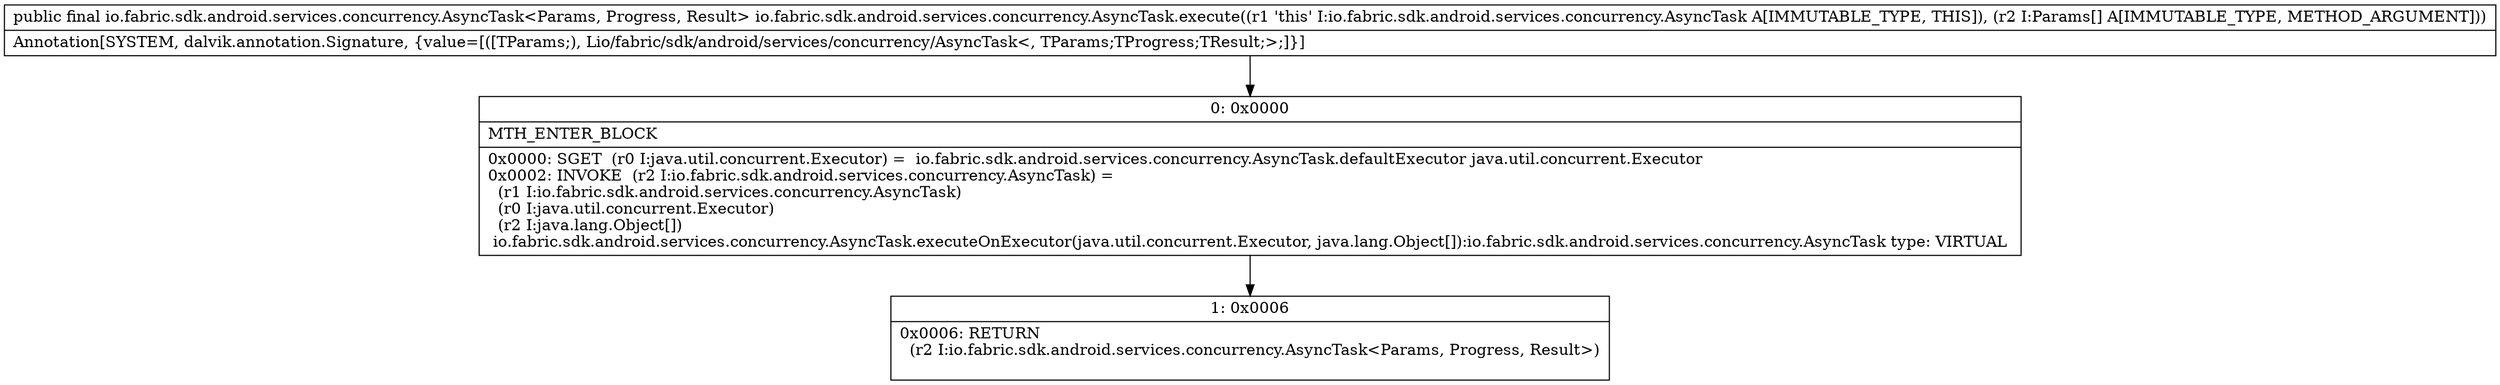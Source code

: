 digraph "CFG forio.fabric.sdk.android.services.concurrency.AsyncTask.execute([Ljava\/lang\/Object;)Lio\/fabric\/sdk\/android\/services\/concurrency\/AsyncTask;" {
Node_0 [shape=record,label="{0\:\ 0x0000|MTH_ENTER_BLOCK\l|0x0000: SGET  (r0 I:java.util.concurrent.Executor) =  io.fabric.sdk.android.services.concurrency.AsyncTask.defaultExecutor java.util.concurrent.Executor \l0x0002: INVOKE  (r2 I:io.fabric.sdk.android.services.concurrency.AsyncTask) = \l  (r1 I:io.fabric.sdk.android.services.concurrency.AsyncTask)\l  (r0 I:java.util.concurrent.Executor)\l  (r2 I:java.lang.Object[])\l io.fabric.sdk.android.services.concurrency.AsyncTask.executeOnExecutor(java.util.concurrent.Executor, java.lang.Object[]):io.fabric.sdk.android.services.concurrency.AsyncTask type: VIRTUAL \l}"];
Node_1 [shape=record,label="{1\:\ 0x0006|0x0006: RETURN  \l  (r2 I:io.fabric.sdk.android.services.concurrency.AsyncTask\<Params, Progress, Result\>)\l \l}"];
MethodNode[shape=record,label="{public final io.fabric.sdk.android.services.concurrency.AsyncTask\<Params, Progress, Result\> io.fabric.sdk.android.services.concurrency.AsyncTask.execute((r1 'this' I:io.fabric.sdk.android.services.concurrency.AsyncTask A[IMMUTABLE_TYPE, THIS]), (r2 I:Params[] A[IMMUTABLE_TYPE, METHOD_ARGUMENT]))  | Annotation[SYSTEM, dalvik.annotation.Signature, \{value=[([TParams;), Lio\/fabric\/sdk\/android\/services\/concurrency\/AsyncTask\<, TParams;TProgress;TResult;\>;]\}]\l}"];
MethodNode -> Node_0;
Node_0 -> Node_1;
}

